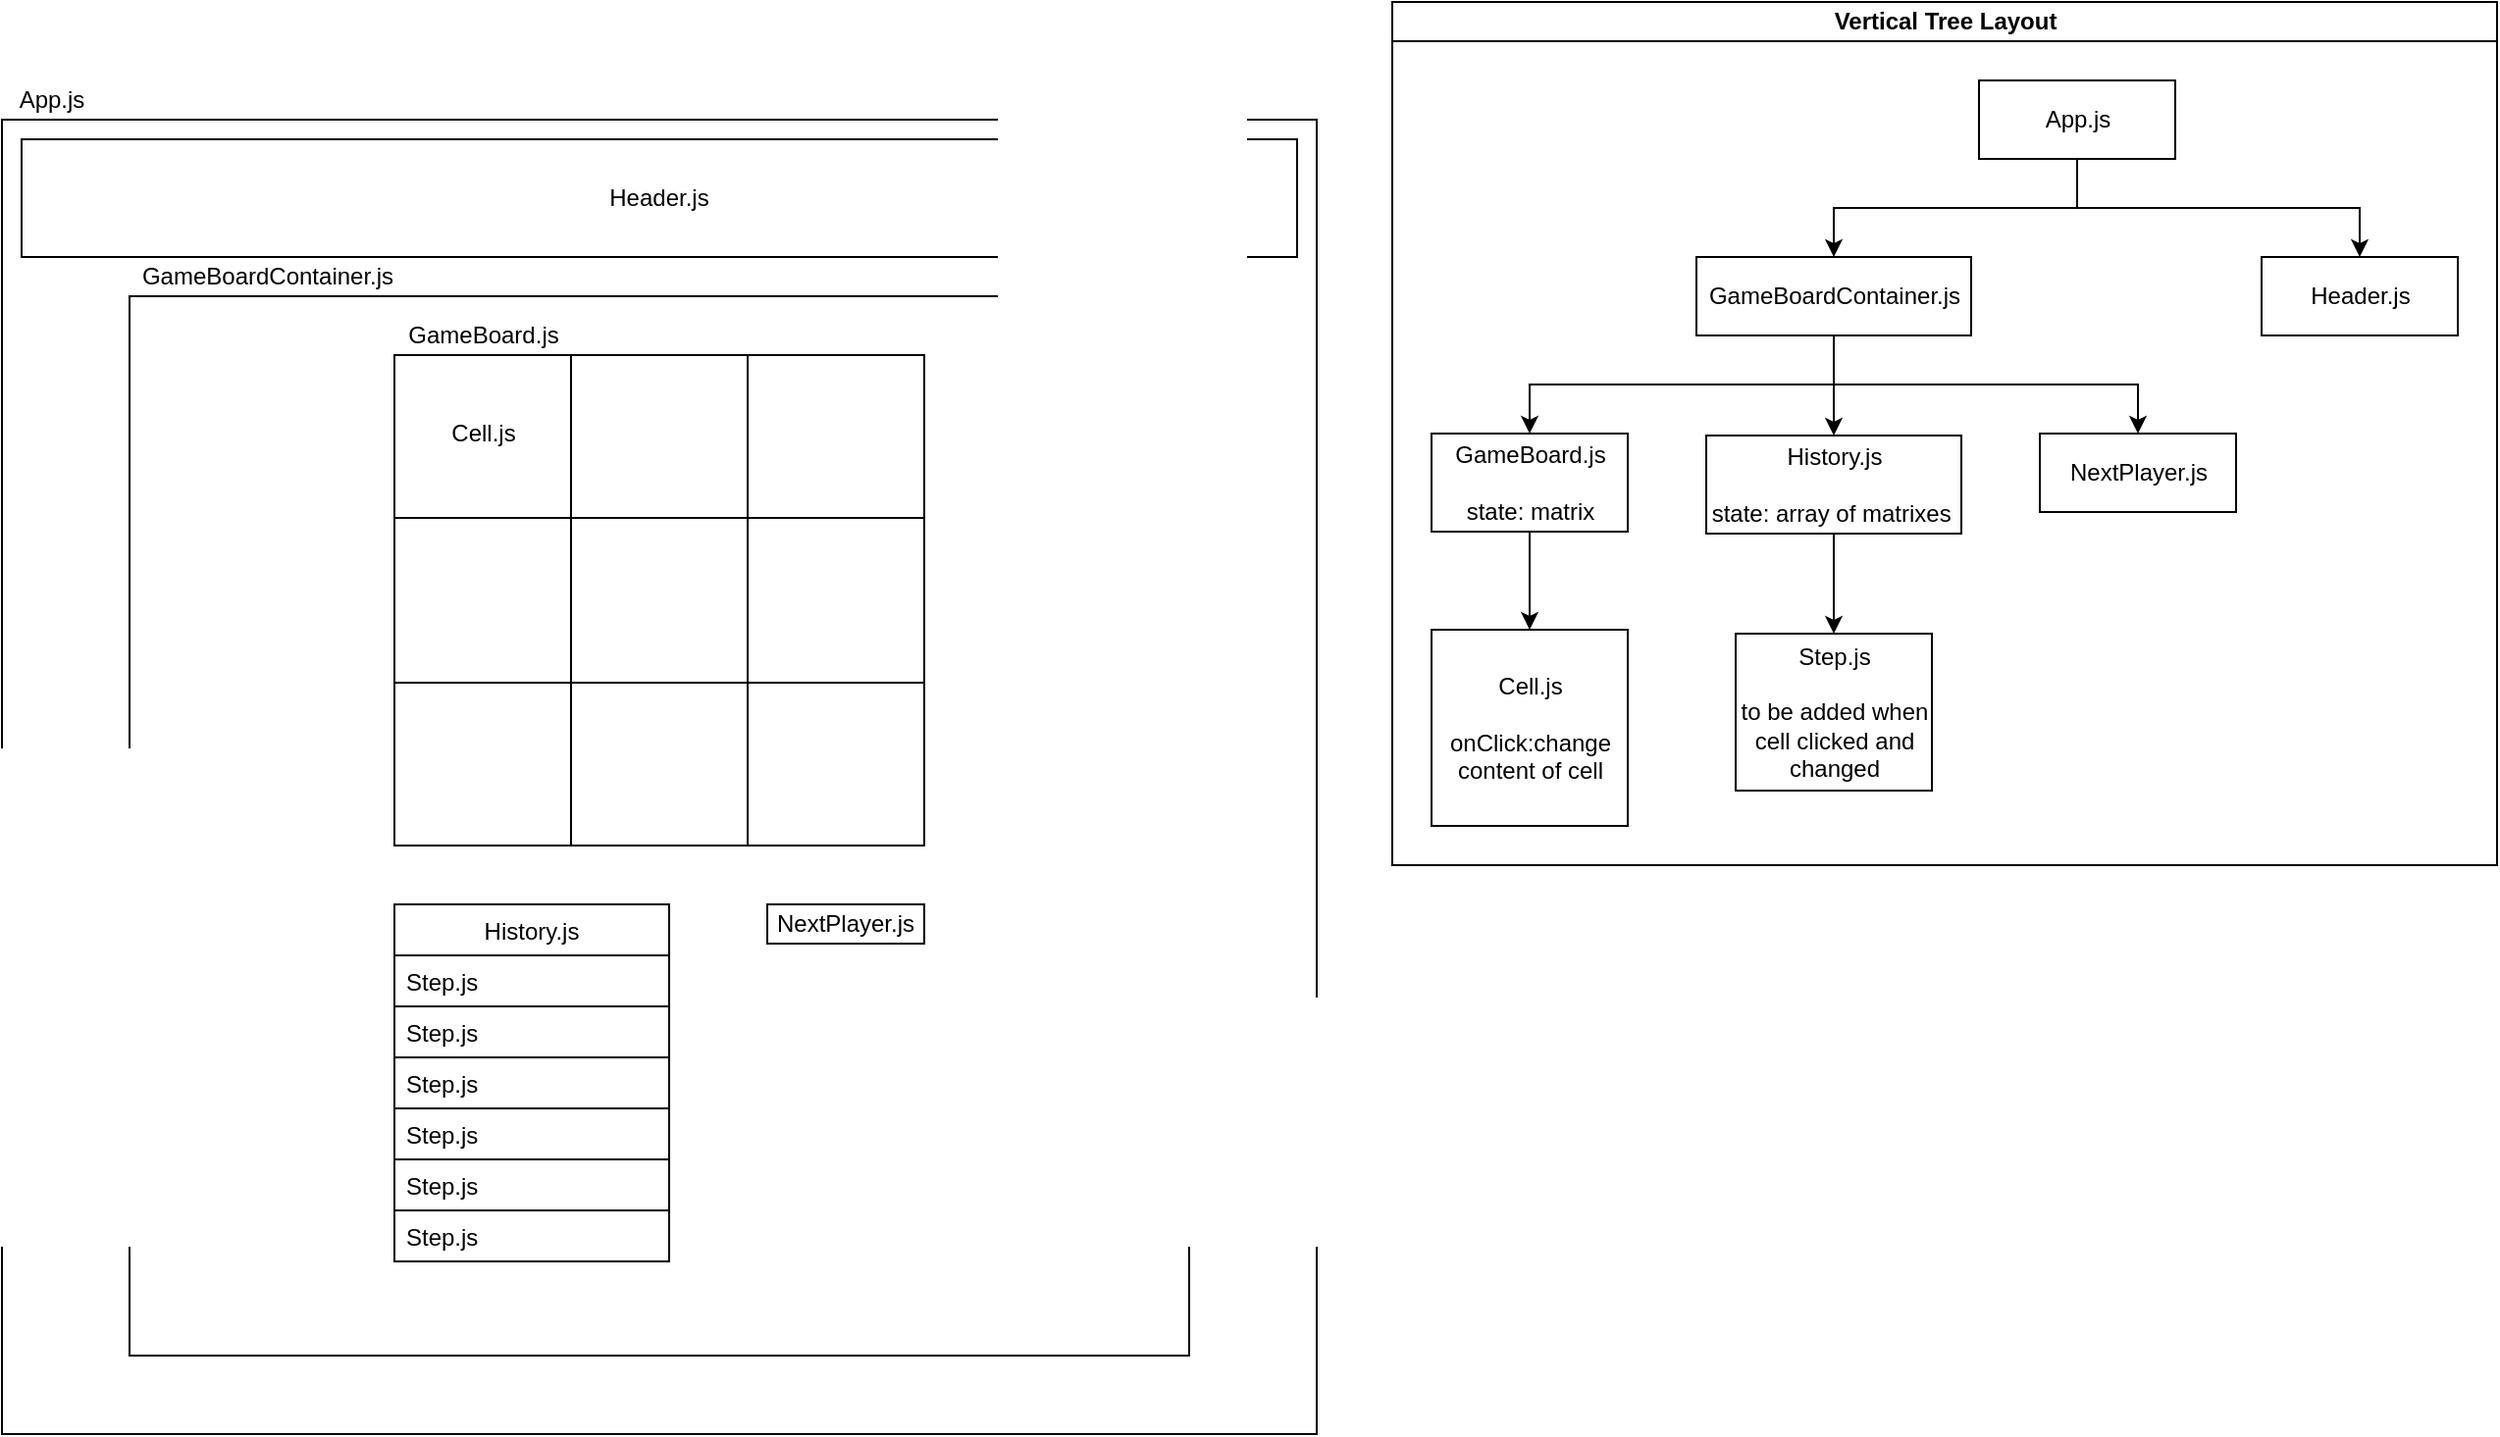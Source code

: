 <mxfile version="13.7.7" type="device"><diagram id="Dve9BreqS6xftz2a9Im_" name="layout"><mxGraphModel dx="669" dy="1346" grid="1" gridSize="10" guides="1" tooltips="1" connect="1" arrows="1" fold="1" page="1" pageScale="1" pageWidth="1169" pageHeight="827" background="#ffffff" math="0" shadow="0"><root><mxCell id="0"/><mxCell id="1" parent="0"/><mxCell id="wJSCjQ6GToyIQ5WxD6hD-1" value="" style="whiteSpace=wrap;html=1;aspect=fixed;" parent="1" vertex="1"><mxGeometry x="100" y="50" width="670" height="670" as="geometry"/></mxCell><mxCell id="wJSCjQ6GToyIQ5WxD6hD-2" value="Header.js" style="rounded=0;whiteSpace=wrap;html=1;" parent="1" vertex="1"><mxGeometry x="110" y="60" width="650" height="60" as="geometry"/></mxCell><mxCell id="wJSCjQ6GToyIQ5WxD6hD-4" value="" style="whiteSpace=wrap;html=1;aspect=fixed;" parent="1" vertex="1"><mxGeometry x="165" y="140" width="540" height="540" as="geometry"/></mxCell><mxCell id="yOWxe3Z1L5729jikE9uW-10" value="NextPlayer.js" style="rounded=0;whiteSpace=wrap;html=1;" vertex="1" parent="1"><mxGeometry x="490" y="450" width="80" height="20" as="geometry"/></mxCell><mxCell id="yOWxe3Z1L5729jikE9uW-6" value="History.js" style="swimlane;fontStyle=0;childLayout=stackLayout;horizontal=1;startSize=26;fillColor=none;horizontalStack=0;resizeParent=1;resizeParentMax=0;resizeLast=0;collapsible=1;marginBottom=0;" vertex="1" parent="1"><mxGeometry x="300" y="450" width="140" height="182" as="geometry"/></mxCell><mxCell id="yOWxe3Z1L5729jikE9uW-7" value="Step.js" style="text;fillColor=none;align=left;verticalAlign=top;spacingLeft=4;spacingRight=4;overflow=hidden;rotatable=0;points=[[0,0.5],[1,0.5]];portConstraint=eastwest;strokeColor=#000000;" vertex="1" parent="yOWxe3Z1L5729jikE9uW-6"><mxGeometry y="26" width="140" height="26" as="geometry"/></mxCell><mxCell id="yOWxe3Z1L5729jikE9uW-8" value="Step.js" style="text;fillColor=none;align=left;verticalAlign=top;spacingLeft=4;spacingRight=4;overflow=hidden;rotatable=0;points=[[0,0.5],[1,0.5]];portConstraint=eastwest;strokeColor=#000000;" vertex="1" parent="yOWxe3Z1L5729jikE9uW-6"><mxGeometry y="52" width="140" height="26" as="geometry"/></mxCell><mxCell id="yOWxe3Z1L5729jikE9uW-9" value="Step.js" style="text;fillColor=none;align=left;verticalAlign=top;spacingLeft=4;spacingRight=4;overflow=hidden;rotatable=0;points=[[0,0.5],[1,0.5]];portConstraint=eastwest;strokeColor=#000000;" vertex="1" parent="yOWxe3Z1L5729jikE9uW-6"><mxGeometry y="78" width="140" height="26" as="geometry"/></mxCell><mxCell id="yOWxe3Z1L5729jikE9uW-11" value="Step.js" style="text;fillColor=none;align=left;verticalAlign=top;spacingLeft=4;spacingRight=4;overflow=hidden;rotatable=0;points=[[0,0.5],[1,0.5]];portConstraint=eastwest;strokeColor=#000000;" vertex="1" parent="yOWxe3Z1L5729jikE9uW-6"><mxGeometry y="104" width="140" height="26" as="geometry"/></mxCell><mxCell id="yOWxe3Z1L5729jikE9uW-12" value="Step.js" style="text;strokeColor=none;fillColor=none;align=left;verticalAlign=top;spacingLeft=4;spacingRight=4;overflow=hidden;rotatable=0;points=[[0,0.5],[1,0.5]];portConstraint=eastwest;" vertex="1" parent="yOWxe3Z1L5729jikE9uW-6"><mxGeometry y="130" width="140" height="26" as="geometry"/></mxCell><mxCell id="yOWxe3Z1L5729jikE9uW-13" value="Step.js" style="text;fillColor=none;align=left;verticalAlign=top;spacingLeft=4;spacingRight=4;overflow=hidden;rotatable=0;points=[[0,0.5],[1,0.5]];portConstraint=eastwest;strokeColor=#000000;" vertex="1" parent="yOWxe3Z1L5729jikE9uW-6"><mxGeometry y="156" width="140" height="26" as="geometry"/></mxCell><mxCell id="yOWxe3Z1L5729jikE9uW-27" value="App.js" style="text;html=1;align=center;verticalAlign=middle;resizable=0;points=[];autosize=1;" vertex="1" parent="1"><mxGeometry x="100" y="30" width="50" height="20" as="geometry"/></mxCell><mxCell id="yOWxe3Z1L5729jikE9uW-28" value="GameBoard.js" style="text;html=1;align=center;verticalAlign=middle;resizable=0;points=[];autosize=1;" vertex="1" parent="1"><mxGeometry x="300" y="150" width="90" height="20" as="geometry"/></mxCell><mxCell id="yOWxe3Z1L5729jikE9uW-29" value="GameBoardContainer.js" style="text;html=1;align=center;verticalAlign=middle;resizable=0;points=[];autosize=1;" vertex="1" parent="1"><mxGeometry x="165" y="120" width="140" height="20" as="geometry"/></mxCell><mxCell id="yOWxe3Z1L5729jikE9uW-14" value="" style="shape=table;html=1;whiteSpace=wrap;startSize=0;container=1;collapsible=0;childLayout=tableLayout;" vertex="1" parent="1"><mxGeometry x="300" y="170" width="270" height="250" as="geometry"/></mxCell><mxCell id="yOWxe3Z1L5729jikE9uW-15" value="" style="shape=partialRectangle;html=1;whiteSpace=wrap;collapsible=0;dropTarget=0;pointerEvents=0;fillColor=none;top=0;left=0;bottom=0;right=0;points=[[0,0.5],[1,0.5]];portConstraint=eastwest;" vertex="1" parent="yOWxe3Z1L5729jikE9uW-14"><mxGeometry width="270" height="83" as="geometry"/></mxCell><mxCell id="yOWxe3Z1L5729jikE9uW-16" value="" style="shape=partialRectangle;html=1;whiteSpace=wrap;connectable=0;fillColor=none;top=0;left=0;bottom=0;right=0;overflow=hidden;" vertex="1" parent="yOWxe3Z1L5729jikE9uW-15"><mxGeometry width="90" height="83" as="geometry"/></mxCell><mxCell id="yOWxe3Z1L5729jikE9uW-17" value="" style="shape=partialRectangle;html=1;whiteSpace=wrap;connectable=0;fillColor=none;top=0;left=0;bottom=0;right=0;overflow=hidden;" vertex="1" parent="yOWxe3Z1L5729jikE9uW-15"><mxGeometry x="90" width="90" height="83" as="geometry"/></mxCell><mxCell id="yOWxe3Z1L5729jikE9uW-18" value="" style="shape=partialRectangle;html=1;whiteSpace=wrap;connectable=0;fillColor=none;top=0;left=0;bottom=0;right=0;overflow=hidden;" vertex="1" parent="yOWxe3Z1L5729jikE9uW-15"><mxGeometry x="180" width="90" height="83" as="geometry"/></mxCell><mxCell id="yOWxe3Z1L5729jikE9uW-19" value="" style="shape=partialRectangle;html=1;whiteSpace=wrap;collapsible=0;dropTarget=0;pointerEvents=0;fillColor=none;top=0;left=0;bottom=0;right=0;points=[[0,0.5],[1,0.5]];portConstraint=eastwest;" vertex="1" parent="yOWxe3Z1L5729jikE9uW-14"><mxGeometry y="83" width="270" height="84" as="geometry"/></mxCell><mxCell id="yOWxe3Z1L5729jikE9uW-20" value="" style="shape=partialRectangle;html=1;whiteSpace=wrap;connectable=0;fillColor=none;top=0;left=0;bottom=0;right=0;overflow=hidden;" vertex="1" parent="yOWxe3Z1L5729jikE9uW-19"><mxGeometry width="90" height="84" as="geometry"/></mxCell><mxCell id="yOWxe3Z1L5729jikE9uW-21" value="" style="shape=partialRectangle;html=1;whiteSpace=wrap;connectable=0;fillColor=none;top=0;left=0;bottom=0;right=0;overflow=hidden;" vertex="1" parent="yOWxe3Z1L5729jikE9uW-19"><mxGeometry x="90" width="90" height="84" as="geometry"/></mxCell><mxCell id="yOWxe3Z1L5729jikE9uW-22" value="" style="shape=partialRectangle;html=1;whiteSpace=wrap;connectable=0;fillColor=none;top=0;left=0;bottom=0;right=0;overflow=hidden;" vertex="1" parent="yOWxe3Z1L5729jikE9uW-19"><mxGeometry x="180" width="90" height="84" as="geometry"/></mxCell><mxCell id="yOWxe3Z1L5729jikE9uW-23" value="" style="shape=partialRectangle;html=1;whiteSpace=wrap;collapsible=0;dropTarget=0;pointerEvents=0;fillColor=none;top=0;left=0;bottom=0;right=0;points=[[0,0.5],[1,0.5]];portConstraint=eastwest;" vertex="1" parent="yOWxe3Z1L5729jikE9uW-14"><mxGeometry y="167" width="270" height="83" as="geometry"/></mxCell><mxCell id="yOWxe3Z1L5729jikE9uW-24" value="" style="shape=partialRectangle;html=1;whiteSpace=wrap;connectable=0;fillColor=none;top=0;left=0;bottom=0;right=0;overflow=hidden;" vertex="1" parent="yOWxe3Z1L5729jikE9uW-23"><mxGeometry width="90" height="83" as="geometry"/></mxCell><mxCell id="yOWxe3Z1L5729jikE9uW-25" value="" style="shape=partialRectangle;html=1;whiteSpace=wrap;connectable=0;fillColor=none;top=0;left=0;bottom=0;right=0;overflow=hidden;" vertex="1" parent="yOWxe3Z1L5729jikE9uW-23"><mxGeometry x="90" width="90" height="83" as="geometry"/></mxCell><mxCell id="yOWxe3Z1L5729jikE9uW-26" value="" style="shape=partialRectangle;html=1;whiteSpace=wrap;connectable=0;fillColor=none;top=0;left=0;bottom=0;right=0;overflow=hidden;" vertex="1" parent="yOWxe3Z1L5729jikE9uW-23"><mxGeometry x="180" width="90" height="83" as="geometry"/></mxCell><mxCell id="yOWxe3Z1L5729jikE9uW-30" value="Cell.js" style="text;html=1;align=center;verticalAlign=middle;resizable=0;points=[];autosize=1;" vertex="1" parent="1"><mxGeometry x="320" y="200" width="50" height="20" as="geometry"/></mxCell><mxCell id="yOWxe3Z1L5729jikE9uW-57" value="Vertical Tree Layout" style="swimlane;html=1;startSize=20;horizontal=1;childLayout=treeLayout;horizontalTree=0;resizable=0;containerType=tree;strokeColor=#000000;" vertex="1" parent="1"><mxGeometry x="808.5" y="-10" width="563" height="440" as="geometry"/></mxCell><mxCell id="yOWxe3Z1L5729jikE9uW-58" value="App.js" style="whiteSpace=wrap;html=1;" vertex="1" parent="yOWxe3Z1L5729jikE9uW-57"><mxGeometry x="299" y="40" width="100" height="40" as="geometry"/></mxCell><mxCell id="yOWxe3Z1L5729jikE9uW-59" value="GameBoardContainer.js" style="whiteSpace=wrap;html=1;" vertex="1" parent="yOWxe3Z1L5729jikE9uW-57"><mxGeometry x="155" y="130" width="140" height="40" as="geometry"/></mxCell><mxCell id="yOWxe3Z1L5729jikE9uW-60" value="" style="edgeStyle=elbowEdgeStyle;elbow=vertical;html=1;rounded=0;" edge="1" parent="yOWxe3Z1L5729jikE9uW-57" source="yOWxe3Z1L5729jikE9uW-58" target="yOWxe3Z1L5729jikE9uW-59"><mxGeometry relative="1" as="geometry"/></mxCell><mxCell id="yOWxe3Z1L5729jikE9uW-61" value="&lt;span style=&quot;font-family: &amp;#34;helvetica&amp;#34;&quot;&gt;Header.js&lt;/span&gt;" style="whiteSpace=wrap;html=1;" vertex="1" parent="yOWxe3Z1L5729jikE9uW-57"><mxGeometry x="443" y="130" width="100" height="40" as="geometry"/></mxCell><mxCell id="yOWxe3Z1L5729jikE9uW-62" value="" style="edgeStyle=elbowEdgeStyle;elbow=vertical;html=1;rounded=0;" edge="1" parent="yOWxe3Z1L5729jikE9uW-57" source="yOWxe3Z1L5729jikE9uW-58" target="yOWxe3Z1L5729jikE9uW-61"><mxGeometry relative="1" as="geometry"/></mxCell><mxCell id="yOWxe3Z1L5729jikE9uW-65" value="" style="edgeStyle=elbowEdgeStyle;elbow=vertical;html=1;rounded=0;" edge="1" target="yOWxe3Z1L5729jikE9uW-66" source="yOWxe3Z1L5729jikE9uW-59" parent="yOWxe3Z1L5729jikE9uW-57"><mxGeometry relative="1" as="geometry"><mxPoint x="478.4" y="130" as="sourcePoint"/></mxGeometry></mxCell><mxCell id="yOWxe3Z1L5729jikE9uW-66" value="&lt;span&gt;GameBoard.js&lt;/span&gt;&lt;br&gt;&lt;span&gt;&lt;br&gt;state: matrix&lt;/span&gt;" style="whiteSpace=wrap;html=1;" vertex="1" parent="yOWxe3Z1L5729jikE9uW-57"><mxGeometry x="20" y="220" width="100" height="50" as="geometry"/></mxCell><mxCell id="yOWxe3Z1L5729jikE9uW-67" value="" style="edgeStyle=elbowEdgeStyle;elbow=vertical;html=1;rounded=0;" edge="1" target="yOWxe3Z1L5729jikE9uW-68" source="yOWxe3Z1L5729jikE9uW-59" parent="yOWxe3Z1L5729jikE9uW-57"><mxGeometry relative="1" as="geometry"><mxPoint x="478.4" y="130" as="sourcePoint"/></mxGeometry></mxCell><mxCell id="yOWxe3Z1L5729jikE9uW-68" value="&lt;span style=&quot;font-family: &amp;#34;helvetica&amp;#34;&quot;&gt;History.js&lt;br&gt;&lt;/span&gt;&lt;br style=&quot;font-family: &amp;#34;helvetica&amp;#34;&quot;&gt;&lt;span style=&quot;font-family: &amp;#34;helvetica&amp;#34;&quot;&gt;state: array of matrixes&amp;nbsp;&lt;/span&gt;" style="whiteSpace=wrap;html=1;" vertex="1" parent="yOWxe3Z1L5729jikE9uW-57"><mxGeometry x="160" y="221.0" width="130" height="50" as="geometry"/></mxCell><mxCell id="yOWxe3Z1L5729jikE9uW-69" value="" style="edgeStyle=elbowEdgeStyle;elbow=vertical;html=1;rounded=0;" edge="1" target="yOWxe3Z1L5729jikE9uW-70" source="yOWxe3Z1L5729jikE9uW-59" parent="yOWxe3Z1L5729jikE9uW-57"><mxGeometry relative="1" as="geometry"><mxPoint x="660.4" y="130" as="sourcePoint"/></mxGeometry></mxCell><mxCell id="yOWxe3Z1L5729jikE9uW-70" value="&lt;span style=&quot;font-family: &amp;#34;helvetica&amp;#34;&quot;&gt;NextPlayer.js&lt;/span&gt;" style="whiteSpace=wrap;html=1;" vertex="1" parent="yOWxe3Z1L5729jikE9uW-57"><mxGeometry x="330" y="220" width="100" height="40" as="geometry"/></mxCell><mxCell id="yOWxe3Z1L5729jikE9uW-71" value="" style="edgeStyle=elbowEdgeStyle;elbow=vertical;html=1;rounded=0;" edge="1" target="yOWxe3Z1L5729jikE9uW-72" source="yOWxe3Z1L5729jikE9uW-68" parent="yOWxe3Z1L5729jikE9uW-57"><mxGeometry relative="1" as="geometry"><mxPoint x="746.9" y="160" as="sourcePoint"/></mxGeometry></mxCell><mxCell id="yOWxe3Z1L5729jikE9uW-72" value="&lt;span style=&quot;font-family: &amp;#34;helvetica&amp;#34; ; text-align: left&quot;&gt;Step.js&lt;br&gt;&lt;br&gt;to be added when cell clicked and changed&lt;br&gt;&lt;/span&gt;" style="whiteSpace=wrap;html=1;" vertex="1" parent="yOWxe3Z1L5729jikE9uW-57"><mxGeometry x="175" y="322.0" width="100" height="80" as="geometry"/></mxCell><mxCell id="yOWxe3Z1L5729jikE9uW-73" value="" style="edgeStyle=elbowEdgeStyle;elbow=vertical;html=1;rounded=0;" edge="1" target="yOWxe3Z1L5729jikE9uW-74" source="yOWxe3Z1L5729jikE9uW-66" parent="yOWxe3Z1L5729jikE9uW-57"><mxGeometry relative="1" as="geometry"><mxPoint x="758.1" y="160" as="sourcePoint"/></mxGeometry></mxCell><mxCell id="yOWxe3Z1L5729jikE9uW-74" value="&lt;span&gt;Cell.js&lt;br&gt;&lt;br&gt;onClick:change content of cell&lt;br&gt;&lt;/span&gt;" style="whiteSpace=wrap;html=1;" vertex="1" parent="yOWxe3Z1L5729jikE9uW-57"><mxGeometry x="20" y="320" width="100" height="100" as="geometry"/></mxCell></root></mxGraphModel></diagram></mxfile>